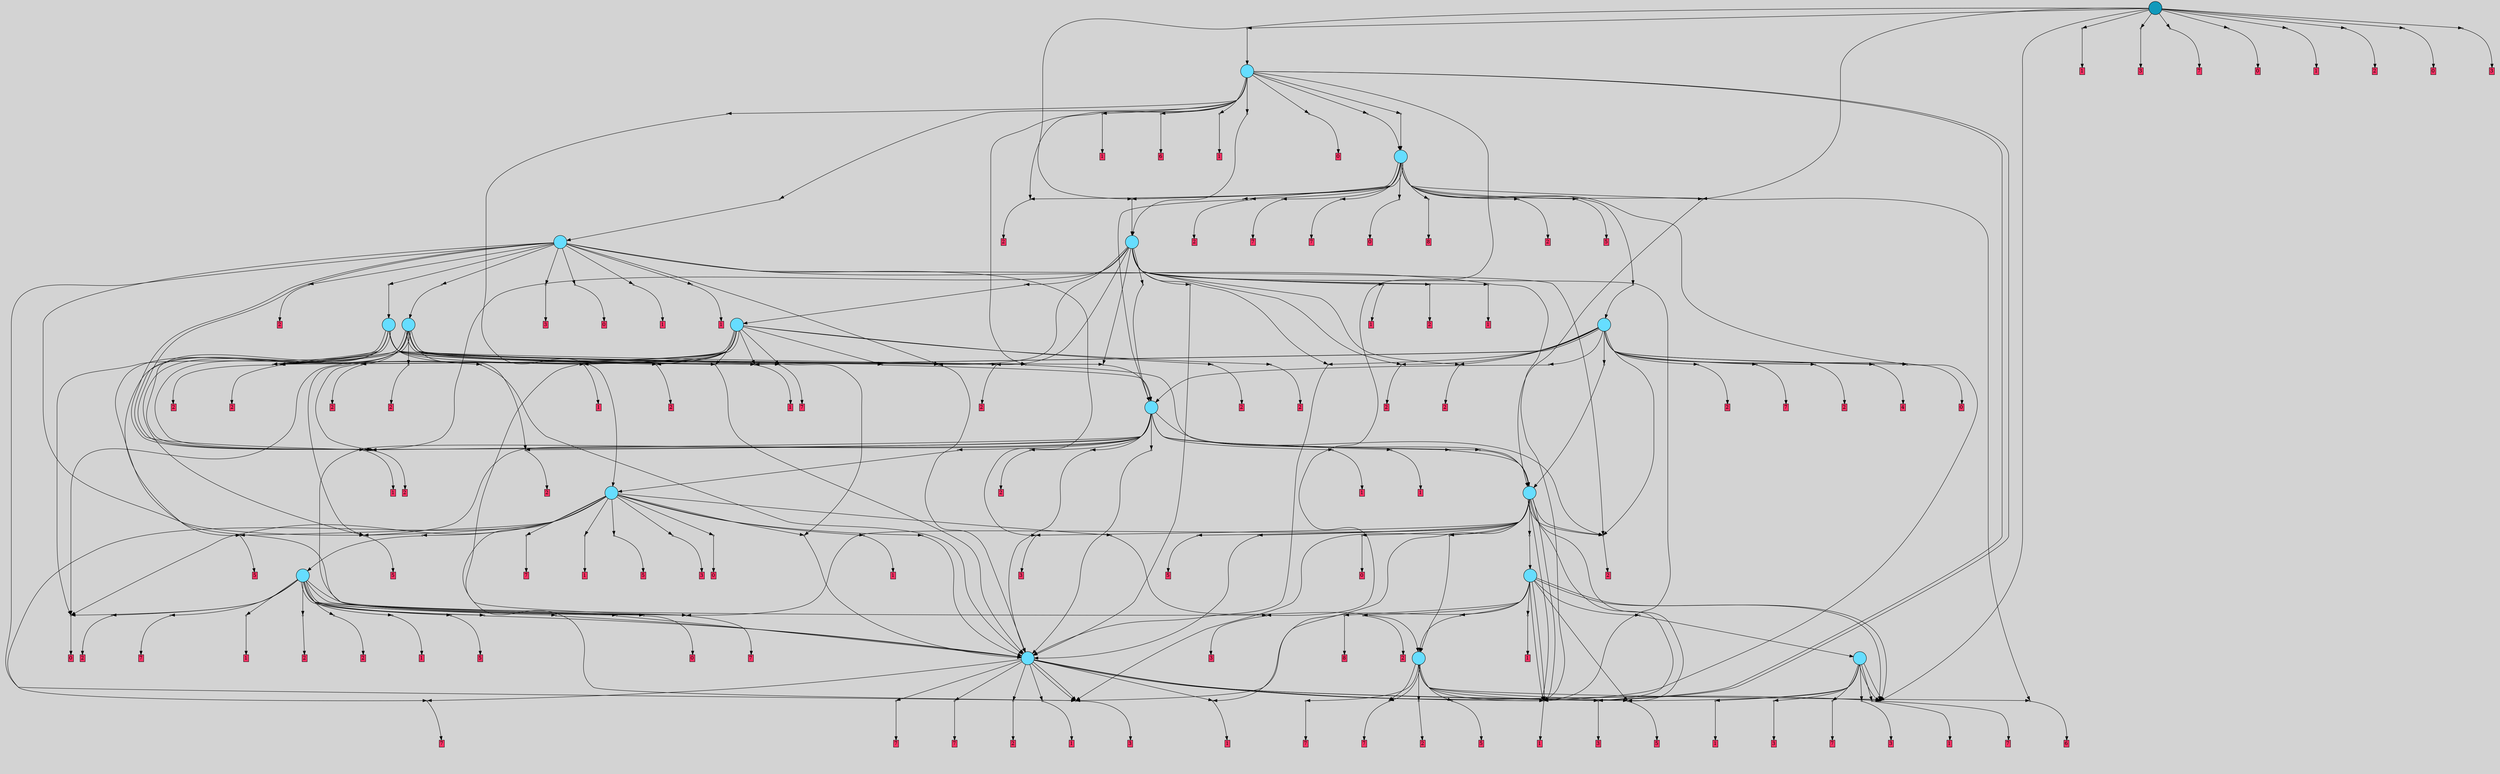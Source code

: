 // File exported with GEGELATI v1.3.1
// On the 2024-07-14 09:52:46
// With the MARL::MarlTPGGraphDotExporter
digraph{
	graph[pad = "0.212, 0.055" bgcolor = lightgray]
	node[shape=circle style = filled label = ""]
		T738 [fillcolor="#66ddff"]
		T743 [fillcolor="#66ddff"]
		T763 [fillcolor="#66ddff"]
		T769 [fillcolor="#66ddff"]
		T827 [fillcolor="#66ddff"]
		T1004 [fillcolor="#66ddff"]
		T1064 [fillcolor="#66ddff"]
		T1082 [fillcolor="#66ddff"]
		T1130 [fillcolor="#66ddff"]
		T1131 [fillcolor="#66ddff"]
		T1150 [fillcolor="#66ddff"]
		T1202 [fillcolor="#66ddff"]
		T1222 [fillcolor="#66ddff"]
		T1254 [fillcolor="#66ddff"]
		T1326 [fillcolor="#66ddff"]
		T1542 [fillcolor="#66ddff"]
		T1692 [fillcolor="#1199bb"]
		P31647 [fillcolor="#cccccc" shape=point] //
		I31647 [shape=box style=invis label="8|3&2|2#1|4&#92;n3|7&3|4#3|7&#92;n4|6&4|3#3|4&#92;n8|0&2|5#0|3&#92;n5|3&0|7#2|3&#92;n5|5&0|1#1|5&#92;n"]
		P31647 -> I31647[style=invis]
		A22763 [fillcolor="#ff3366" shape=box margin=0.03 width=0 height=0 label="3"]
		T738 -> P31647 -> A22763
		P31648 [fillcolor="#cccccc" shape=point] //
		I31648 [shape=box style=invis label="0|7&1|6#4|3&#92;n1|0&0|4#1|3&#92;n2|7&4|5#4|1&#92;n4|5&0|4#1|1&#92;n0|4&3|1#2|0&#92;n"]
		P31648 -> I31648[style=invis]
		A22764 [fillcolor="#ff3366" shape=box margin=0.03 width=0 height=0 label="1"]
		T738 -> P31648 -> A22764
		P31649 [fillcolor="#cccccc" shape=point] //
		I31649 [shape=box style=invis label="1|0&1|3#2|7&#92;n8|7&0|5#0|1&#92;n8|1&3|6#3|6&#92;n8|2&0|4#0|6&#92;n5|2&1|0#0|6&#92;n1|4&3|3#1|6&#92;n0|3&1|1#2|1&#92;n2|6&4|0#2|0&#92;n6|7&1|3#3|3&#92;n"]
		P31649 -> I31649[style=invis]
		A22765 [fillcolor="#ff3366" shape=box margin=0.03 width=0 height=0 label="7"]
		T738 -> P31649 -> A22765
		P31650 [fillcolor="#cccccc" shape=point] //
		I31650 [shape=box style=invis label="8|7&0|5#0|1&#92;n6|7&1|3#3|3&#92;n8|2&0|4#0|6&#92;n5|7&1|0#0|6&#92;n1|4&3|3#1|6&#92;n0|3&1|1#2|1&#92;n2|6&4|0#2|0&#92;n8|1&3|6#3|6&#92;n"]
		P31650 -> I31650[style=invis]
		A22766 [fillcolor="#ff3366" shape=box margin=0.03 width=0 height=0 label="7"]
		T738 -> P31650 -> A22766
		P31651 [fillcolor="#cccccc" shape=point] //
		I31651 [shape=box style=invis label="8|3&2|2#1|4&#92;n6|4&2|4#3|6&#92;n3|7&3|4#3|7&#92;n5|5&0|1#1|5&#92;n4|6&4|3#1|4&#92;n5|3&3|7#2|3&#92;n8|0&2|5#0|3&#92;n"]
		P31651 -> I31651[style=invis]
		A22767 [fillcolor="#ff3366" shape=box margin=0.03 width=0 height=0 label="3"]
		T738 -> P31651 -> A22767
		T738 -> P31649
		P31652 [fillcolor="#cccccc" shape=point] //
		I31652 [shape=box style=invis label="5|5&2|4#2|3&#92;n0|0&3|7#3|7&#92;n2|6&3|3#3|6&#92;n2|5&0|1#4|7&#92;n5|0&3|2#3|7&#92;n6|1&1|7#1|6&#92;n8|4&0|7#0|0&#92;n0|0&0|1#1|7&#92;n"]
		P31652 -> I31652[style=invis]
		A22768 [fillcolor="#ff3366" shape=box margin=0.03 width=0 height=0 label="1"]
		T738 -> P31652 -> A22768
		P31653 [fillcolor="#cccccc" shape=point] //
		I31653 [shape=box style=invis label="5|3&3|0#4|0&#92;n8|4&3|4#0|5&#92;n2|4&3|3#3|4&#92;n3|1&4|1#3|5&#92;n7|5&4|7#1|6&#92;n2|0&0|2#3|0&#92;n2|3&2|2#4|3&#92;n7|3&1|6#4|2&#92;n2|0&2|2#2|4&#92;n0|2&0|5#3|4&#92;n"]
		P31653 -> I31653[style=invis]
		A22769 [fillcolor="#ff3366" shape=box margin=0.03 width=0 height=0 label="5"]
		T738 -> P31653 -> A22769
		P31654 [fillcolor="#cccccc" shape=point] //
		I31654 [shape=box style=invis label="5|5&2|4#2|3&#92;n2|0&3|7#3|7&#92;n2|6&3|3#3|6&#92;n2|5&0|1#4|7&#92;n0|0&0|1#1|7&#92;n6|1&1|7#1|6&#92;n8|4&0|7#0|0&#92;n"]
		P31654 -> I31654[style=invis]
		A22770 [fillcolor="#ff3366" shape=box margin=0.03 width=0 height=0 label="1"]
		T743 -> P31654 -> A22770
		T743 -> P31653
		P31655 [fillcolor="#cccccc" shape=point] //
		I31655 [shape=box style=invis label="3|2&3|0#4|7&#92;n8|3&2|2#1|4&#92;n6|4&2|4#3|6&#92;n8|0&2|5#0|3&#92;n4|6&4|3#3|4&#92;n3|7&3|4#3|7&#92;n5|3&3|7#2|3&#92;n5|5&4|1#1|2&#92;n"]
		P31655 -> I31655[style=invis]
		A22771 [fillcolor="#ff3366" shape=box margin=0.03 width=0 height=0 label="3"]
		T743 -> P31655 -> A22771
		P31656 [fillcolor="#cccccc" shape=point] //
		I31656 [shape=box style=invis label="0|0&1|2#1|3&#92;n0|6&1|0#0|6&#92;n3|0&0|6#1|7&#92;n7|3&3|2#3|7&#92;n6|2&3|2#4|5&#92;n4|4&4|0#1|0&#92;n7|5&4|6#1|4&#92;n6|2&3|2#1|3&#92;n3|4&1|4#2|5&#92;n3|4&4|5#1|2&#92;n"]
		P31656 -> I31656[style=invis]
		A22772 [fillcolor="#ff3366" shape=box margin=0.03 width=0 height=0 label="6"]
		T743 -> P31656 -> A22772
		P31657 [fillcolor="#cccccc" shape=point] //
		I31657 [shape=box style=invis label="7|1&2|5#3|3&#92;n6|4&3|5#1|2&#92;n3|5&1|1#3|0&#92;n"]
		P31657 -> I31657[style=invis]
		A22773 [fillcolor="#ff3366" shape=box margin=0.03 width=0 height=0 label="7"]
		T743 -> P31657 -> A22773
		P31658 [fillcolor="#cccccc" shape=point] //
		I31658 [shape=box style=invis label="6|0&3|2#2|2&#92;n3|2&2|3#4|1&#92;n2|4&1|2#1|6&#92;n1|4&2|3#0|3&#92;n"]
		P31658 -> I31658[style=invis]
		A22774 [fillcolor="#ff3366" shape=box margin=0.03 width=0 height=0 label="2"]
		T743 -> P31658 -> A22774
		T743 -> P31657
		P31659 [fillcolor="#cccccc" shape=point] //
		I31659 [shape=box style=invis label="7|3&1|6#4|2&#92;n8|1&3|4#0|5&#92;n2|4&3|3#3|4&#92;n3|1&4|1#3|5&#92;n7|5&4|7#1|6&#92;n2|0&0|2#3|0&#92;n2|3&2|2#4|3&#92;n5|3&3|0#4|0&#92;n2|0&2|2#2|4&#92;n0|2&0|5#3|4&#92;n"]
		P31659 -> I31659[style=invis]
		A22775 [fillcolor="#ff3366" shape=box margin=0.03 width=0 height=0 label="5"]
		T743 -> P31659 -> A22775
		P31660 [fillcolor="#cccccc" shape=point] //
		I31660 [shape=box style=invis label="0|3&1|1#2|1&#92;n4|7&0|3#2|4&#92;n8|7&0|5#0|1&#92;n8|2&0|4#3|6&#92;n5|6&1|0#0|6&#92;n1|4&3|3#1|6&#92;n2|7&1|3#2|5&#92;n2|6&4|0#2|0&#92;n6|7&3|3#3|3&#92;n"]
		P31660 -> I31660[style=invis]
		A22776 [fillcolor="#ff3366" shape=box margin=0.03 width=0 height=0 label="7"]
		T743 -> P31660 -> A22776
		P31661 [fillcolor="#cccccc" shape=point] //
		I31661 [shape=box style=invis label="1|0&1|3#2|7&#92;n8|7&0|5#0|1&#92;n8|2&0|4#3|6&#92;n5|2&1|0#0|6&#92;n0|3&1|1#2|1&#92;n1|4&3|3#1|6&#92;n2|6&4|0#2|0&#92;n6|7&1|3#3|3&#92;n"]
		P31661 -> I31661[style=invis]
		A22777 [fillcolor="#ff3366" shape=box margin=0.03 width=0 height=0 label="7"]
		T763 -> P31661 -> A22777
		P31662 [fillcolor="#cccccc" shape=point] //
		I31662 [shape=box style=invis label="8|3&2|2#1|4&#92;n6|4&2|4#3|6&#92;n3|7&3|4#3|7&#92;n8|0&2|5#0|3&#92;n4|6&4|3#3|4&#92;n5|3&3|7#2|3&#92;n5|5&0|1#1|5&#92;n"]
		P31662 -> I31662[style=invis]
		A22778 [fillcolor="#ff3366" shape=box margin=0.03 width=0 height=0 label="3"]
		T763 -> P31662 -> A22778
		T763 -> P31654
		P31663 [fillcolor="#cccccc" shape=point] //
		I31663 [shape=box style=invis label="3|0&0|2#3|0&#92;n6|5&1|6#2|3&#92;n4|7&1|5#0|1&#92;n2|1&3|1#2|3&#92;n8|3&1|2#2|0&#92;n6|0&0|5#2|2&#92;n6|7&0|0#0|7&#92;n6|6&3|3#2|2&#92;n8|3&1|4#1|3&#92;n"]
		P31663 -> I31663[style=invis]
		A22779 [fillcolor="#ff3366" shape=box margin=0.03 width=0 height=0 label="7"]
		T763 -> P31663 -> A22779
		P31664 [fillcolor="#cccccc" shape=point] //
		I31664 [shape=box style=invis label="0|4&1|1#2|0&#92;n5|4&4|7#3|6&#92;n1|0&0|4#1|3&#92;n7|7&1|6#1|3&#92;n8|5&0|4#1|1&#92;n"]
		P31664 -> I31664[style=invis]
		A22780 [fillcolor="#ff3366" shape=box margin=0.03 width=0 height=0 label="1"]
		T763 -> P31664 -> A22780
		P31665 [fillcolor="#cccccc" shape=point] //
		I31665 [shape=box style=invis label="6|2&2|7#3|6&#92;n1|4&2|4#1|3&#92;n5|5&0|0#2|2&#92;n1|0&3|3#2|5&#92;n"]
		P31665 -> I31665[style=invis]
		A22781 [fillcolor="#ff3366" shape=box margin=0.03 width=0 height=0 label="7"]
		T763 -> P31665 -> A22781
		P31666 [fillcolor="#cccccc" shape=point] //
		I31666 [shape=box style=invis label="1|4&3|3#1|6&#92;n8|2&0|4#0|6&#92;n5|7&1|0#0|6&#92;n6|7&1|3#3|3&#92;n0|3&1|1#2|1&#92;n2|6&4|0#2|0&#92;n8|1&3|6#3|2&#92;n"]
		P31666 -> I31666[style=invis]
		A22782 [fillcolor="#ff3366" shape=box margin=0.03 width=0 height=0 label="2"]
		T763 -> P31666 -> A22782
		T763 -> P31649
		P31667 [fillcolor="#cccccc" shape=point] //
		I31667 [shape=box style=invis label="8|5&0|4#1|1&#92;n1|0&0|2#1|3&#92;n0|4&3|1#2|0&#92;n5|4&4|7#3|6&#92;n"]
		P31667 -> I31667[style=invis]
		A22783 [fillcolor="#ff3366" shape=box margin=0.03 width=0 height=0 label="1"]
		T763 -> P31667 -> A22783
		T763 -> P31649
		T763 -> P31662
		T763 -> P31655
		T763 -> P31653
		P31668 [fillcolor="#cccccc" shape=point] //
		I31668 [shape=box style=invis label="3|7&0|7#2|0&#92;n5|0&4|2#3|2&#92;n0|1&3|4#4|3&#92;n"]
		P31668 -> I31668[style=invis]
		A22784 [fillcolor="#ff3366" shape=box margin=0.03 width=0 height=0 label="8"]
		T769 -> P31668 -> A22784
		T769 -> P31654
		T769 -> P31653
		P31669 [fillcolor="#cccccc" shape=point] //
		I31669 [shape=box style=invis label="6|0&3|2#2|2&#92;n3|5&2|3#4|1&#92;n3|5&1|7#0|3&#92;n2|4&1|2#1|6&#92;n"]
		P31669 -> I31669[style=invis]
		A22785 [fillcolor="#ff3366" shape=box margin=0.03 width=0 height=0 label="2"]
		T769 -> P31669 -> A22785
		T769 -> P31662
		T769 -> P31649
		P31670 [fillcolor="#cccccc" shape=point] //
		I31670 [shape=box style=invis label="1|1&4|2#0|7&#92;n1|0&0|6#1|0&#92;n"]
		P31670 -> I31670[style=invis]
		T769 -> P31670 -> T738
		P31671 [fillcolor="#cccccc" shape=point] //
		I31671 [shape=box style=invis label="7|2&3|0#1|3&#92;n4|1&1|3#3|2&#92;n5|0&0|5#0|3&#92;n0|2&0|2#2|6&#92;n"]
		P31671 -> I31671[style=invis]
		T769 -> P31671 -> T743
		P31672 [fillcolor="#cccccc" shape=point] //
		I31672 [shape=box style=invis label="5|4&4|7#3|6&#92;n0|7&1|6#4|3&#92;n1|0&0|4#1|3&#92;n0|4&3|1#2|0&#92;n8|5&0|4#1|1&#92;n"]
		P31672 -> I31672[style=invis]
		A22786 [fillcolor="#ff3366" shape=box margin=0.03 width=0 height=0 label="1"]
		T769 -> P31672 -> A22786
		T769 -> P31649
		T769 -> P31654
		T827 -> P31662
		T827 -> P31664
		P31673 [fillcolor="#cccccc" shape=point] //
		I31673 [shape=box style=invis label="5|7&2|0#0|6&#92;n8|0&2|4#0|6&#92;n6|4&1|3#3|3&#92;n2|6&4|0#2|0&#92;n0|3&1|1#2|1&#92;n8|7&4|3#1|0&#92;n8|1&3|6#3|2&#92;n7|5&0|4#2|3&#92;n1|4&3|0#1|6&#92;n"]
		P31673 -> I31673[style=invis]
		A22787 [fillcolor="#ff3366" shape=box margin=0.03 width=0 height=0 label="2"]
		T827 -> P31673 -> A22787
		P31674 [fillcolor="#cccccc" shape=point] //
		I31674 [shape=box style=invis label="1|2&3|7#4|7&#92;n3|2&0|4#1|4&#92;n7|1&0|3#3|4&#92;n7|6&3|3#2|6&#92;n5|2&3|4#1|0&#92;n8|3&1|4#1|0&#92;n1|2&3|6#0|2&#92;n3|0&3|7#4|7&#92;n"]
		P31674 -> I31674[style=invis]
		A22788 [fillcolor="#ff3366" shape=box margin=0.03 width=0 height=0 label="3"]
		T827 -> P31674 -> A22788
		P31675 [fillcolor="#cccccc" shape=point] //
		I31675 [shape=box style=invis label="0|5&2|0#1|7&#92;n4|7&4|0#4|0&#92;n3|1&4|2#4|7&#92;n2|0&2|6#1|1&#92;n"]
		P31675 -> I31675[style=invis]
		T827 -> P31675 -> T763
		P31676 [fillcolor="#cccccc" shape=point] //
		I31676 [shape=box style=invis label="6|2&2|7#3|6&#92;n5|5&0|0#2|3&#92;n1|4&2|4#1|3&#92;n1|0&3|3#2|5&#92;n"]
		P31676 -> I31676[style=invis]
		A22789 [fillcolor="#ff3366" shape=box margin=0.03 width=0 height=0 label="7"]
		T827 -> P31676 -> A22789
		P31677 [fillcolor="#cccccc" shape=point] //
		I31677 [shape=box style=invis label="5|3&3|0#4|0&#92;n2|4&3|3#3|4&#92;n8|4&3|4#0|5&#92;n3|1&4|1#2|5&#92;n2|3&2|2#1|3&#92;n7|5&4|7#1|6&#92;n3|0&4|5#4|0&#92;n7|3&1|6#4|2&#92;n0|2&0|5#3|4&#92;n"]
		P31677 -> I31677[style=invis]
		A22790 [fillcolor="#ff3366" shape=box margin=0.03 width=0 height=0 label="5"]
		T827 -> P31677 -> A22790
		P31678 [fillcolor="#cccccc" shape=point] //
		I31678 [shape=box style=invis label="6|1&1|7#1|6&#92;n2|0&3|7#3|7&#92;n8|4&0|7#0|1&#92;n0|0&0|1#1|4&#92;n5|5&2|4#2|3&#92;n2|5&0|1#4|7&#92;n"]
		P31678 -> I31678[style=invis]
		T827 -> P31678 -> T769
		T827 -> P31654
		P31679 [fillcolor="#cccccc" shape=point] //
		I31679 [shape=box style=invis label="2|1&3|6#4|6&#92;n3|6&4|0#0|7&#92;n1|3&0|7#3|4&#92;n6|3&2|0#2|6&#92;n7|0&4|3#3|0&#92;n"]
		P31679 -> I31679[style=invis]
		A22791 [fillcolor="#ff3366" shape=box margin=0.03 width=0 height=0 label="0"]
		T827 -> P31679 -> A22791
		T827 -> P31655
		T827 -> P31653
		P31680 [fillcolor="#cccccc" shape=point] //
		I31680 [shape=box style=invis label="7|6&1|6#2|7&#92;n2|1&1|3#3|2&#92;n7|3&1|2#3|5&#92;n6|2&2|5#4|7&#92;n5|0&1|5#0|0&#92;n2|5&4|7#1|0&#92;n"]
		P31680 -> I31680[style=invis]
		T827 -> P31680 -> T743
		T827 -> P31654
		T827 -> P31673
		T1004 -> P31676
		P31681 [fillcolor="#cccccc" shape=point] //
		I31681 [shape=box style=invis label="3|4&1|5#0|0&#92;n6|6&2|1#4|6&#92;n5|3&1|0#0|4&#92;n6|0&4|1#1|4&#92;n"]
		P31681 -> I31681[style=invis]
		A22792 [fillcolor="#ff3366" shape=box margin=0.03 width=0 height=0 label="0"]
		T1004 -> P31681 -> A22792
		P31682 [fillcolor="#cccccc" shape=point] //
		I31682 [shape=box style=invis label="8|5&0|4#2|1&#92;n1|0&0|5#1|3&#92;n5|4&4|7#3|7&#92;n7|7&1|6#1|3&#92;n"]
		P31682 -> I31682[style=invis]
		A22793 [fillcolor="#ff3366" shape=box margin=0.03 width=0 height=0 label="1"]
		T1004 -> P31682 -> A22793
		P31683 [fillcolor="#cccccc" shape=point] //
		I31683 [shape=box style=invis label="8|0&2|5#0|3&#92;n3|7&3|6#3|7&#92;n4|6&4|3#1|4&#92;n6|4&2|4#3|6&#92;n5|3&3|3#2|3&#92;n7|7&3|1#2|3&#92;n8|3&2|2#1|4&#92;n8|0&0|0#4|1&#92;n"]
		P31683 -> I31683[style=invis]
		A22794 [fillcolor="#ff3366" shape=box margin=0.03 width=0 height=0 label="3"]
		T1004 -> P31683 -> A22794
		P31684 [fillcolor="#cccccc" shape=point] //
		I31684 [shape=box style=invis label="6|1&2|6#4|0&#92;n1|7&1|6#1|2&#92;n5|0&2|2#2|1&#92;n1|4&0|2#3|5&#92;n1|5&0|4#0|3&#92;n5|3&2|6#3|3&#92;n5|3&2|6#2|3&#92;n"]
		P31684 -> I31684[style=invis]
		A22795 [fillcolor="#ff3366" shape=box margin=0.03 width=0 height=0 label="2"]
		T1004 -> P31684 -> A22795
		P31685 [fillcolor="#cccccc" shape=point] //
		I31685 [shape=box style=invis label="8|4&1|2#4|3&#92;n2|7&0|3#4|0&#92;n1|4&1|0#1|0&#92;n6|1&0|6#1|2&#92;n4|1&1|5#3|4&#92;n1|4&4|0#1|4&#92;n7|0&3|3#4|5&#92;n"]
		P31685 -> I31685[style=invis]
		A22796 [fillcolor="#ff3366" shape=box margin=0.03 width=0 height=0 label="2"]
		T1004 -> P31685 -> A22796
		P31686 [fillcolor="#cccccc" shape=point] //
		I31686 [shape=box style=invis label="2|3&0|1#4|7&#92;n2|5&1|5#4|0&#92;n6|0&1|7#1|3&#92;n5|5&2|4#2|3&#92;n2|6&0|2#1|1&#92;n2|6&3|3#3|6&#92;n4|1&4|1#1|6&#92;n"]
		P31686 -> I31686[style=invis]
		A22797 [fillcolor="#ff3366" shape=box margin=0.03 width=0 height=0 label="1"]
		T1004 -> P31686 -> A22797
		P31687 [fillcolor="#cccccc" shape=point] //
		I31687 [shape=box style=invis label="2|1&1|7#0|4&#92;n6|0&4|6#1|1&#92;n4|2&2|0#0|3&#92;n1|3&1|4#0|4&#92;n"]
		P31687 -> I31687[style=invis]
		T1004 -> P31687 -> T763
		P31688 [fillcolor="#cccccc" shape=point] //
		I31688 [shape=box style=invis label="5|5&1|0#4|4&#92;n3|3&4|0#3|7&#92;n8|3&4|4#2|6&#92;n2|0&2|7#1|0&#92;n0|7&2|3#1|7&#92;n4|6&3|1#3|6&#92;n3|3&3|7#0|4&#92;n7|5&2|7#2|6&#92;n"]
		P31688 -> I31688[style=invis]
		A22798 [fillcolor="#ff3366" shape=box margin=0.03 width=0 height=0 label="0"]
		T1004 -> P31688 -> A22798
		P31689 [fillcolor="#cccccc" shape=point] //
		I31689 [shape=box style=invis label="3|1&4|2#4|7&#92;n2|0&2|6#1|1&#92;n4|7&4|0#4|0&#92;n0|5&2|0#2|7&#92;n8|5&4|0#0|4&#92;n"]
		P31689 -> I31689[style=invis]
		T1004 -> P31689 -> T763
		P31690 [fillcolor="#cccccc" shape=point] //
		I31690 [shape=box style=invis label="5|3&3|0#4|0&#92;n2|3&2|2#2|5&#92;n8|4&3|4#0|5&#92;n2|4&1|3#3|4&#92;n1|2&3|2#4|4&#92;n2|3&2|2#4|3&#92;n7|3&4|7#1|6&#92;n7|3&0|6#4|2&#92;n3|1&4|1#3|5&#92;n0|0&0|1#3|4&#92;n"]
		P31690 -> I31690[style=invis]
		A22799 [fillcolor="#ff3366" shape=box margin=0.03 width=0 height=0 label="5"]
		T1004 -> P31690 -> A22799
		P31691 [fillcolor="#cccccc" shape=point] //
		I31691 [shape=box style=invis label="8|0&2|4#0|6&#92;n2|6&4|0#2|0&#92;n6|4&4|5#4|4&#92;n6|4&1|3#3|4&#92;n5|7&2|0#0|6&#92;n0|3&1|1#2|1&#92;n8|7&4|3#1|0&#92;n5|4&0|4#1|4&#92;n7|5&0|4#2|3&#92;n1|4&3|0#3|6&#92;n"]
		P31691 -> I31691[style=invis]
		A22800 [fillcolor="#ff3366" shape=box margin=0.03 width=0 height=0 label="2"]
		T1004 -> P31691 -> A22800
		P31692 [fillcolor="#cccccc" shape=point] //
		I31692 [shape=box style=invis label="5|6&2|6#0|5&#92;n1|6&3|0#0|4&#92;n3|0&2|6#1|4&#92;n"]
		P31692 -> I31692[style=invis]
		A22801 [fillcolor="#ff3366" shape=box margin=0.03 width=0 height=0 label="7"]
		T1004 -> P31692 -> A22801
		T1004 -> P31689
		P31693 [fillcolor="#cccccc" shape=point] //
		I31693 [shape=box style=invis label="0|5&3|0#1|7&#92;n4|7&4|0#4|0&#92;n2|0&2|6#1|7&#92;n"]
		P31693 -> I31693[style=invis]
		T1004 -> P31693 -> T763
		P31694 [fillcolor="#cccccc" shape=point] //
		I31694 [shape=box style=invis label="6|4&2|4#3|7&#92;n1|3&0|6#2|2&#92;n0|6&4|3#1|2&#92;n5|3&0|3#2|3&#92;n8|0&2|0#4|1&#92;n7|7&3|1#2|3&#92;n7|2&3|7#3|0&#92;n"]
		P31694 -> I31694[style=invis]
		A22802 [fillcolor="#ff3366" shape=box margin=0.03 width=0 height=0 label="3"]
		T1064 -> P31694 -> A22802
		P31695 [fillcolor="#cccccc" shape=point] //
		I31695 [shape=box style=invis label="6|1&2|2#2|1&#92;n1|5&0|4#0|3&#92;n5|3&2|6#2|7&#92;n5|0&2|6#3|3&#92;n6|1&2|0#4|0&#92;n"]
		P31695 -> I31695[style=invis]
		A22803 [fillcolor="#ff3366" shape=box margin=0.03 width=0 height=0 label="5"]
		T1064 -> P31695 -> A22803
		P31696 [fillcolor="#cccccc" shape=point] //
		I31696 [shape=box style=invis label="5|5&2|4#2|3&#92;n2|0&3|7#3|7&#92;n2|6&3|3#3|6&#92;n0|0&0|1#1|7&#92;n2|5&0|1#4|7&#92;n6|1&1|7#1|3&#92;n"]
		P31696 -> I31696[style=invis]
		A22804 [fillcolor="#ff3366" shape=box margin=0.03 width=0 height=0 label="1"]
		T1064 -> P31696 -> A22804
		P31697 [fillcolor="#cccccc" shape=point] //
		I31697 [shape=box style=invis label="6|0&4|6#1|6&#92;n4|4&0|1#0|7&#92;n2|0&2|5#1|6&#92;n6|6&2|3#0|2&#92;n5|3&2|1#4|7&#92;n2|1&2|7#1|4&#92;n0|1&2|5#3|3&#92;n"]
		P31697 -> I31697[style=invis]
		T1064 -> P31697 -> T763
		T1064 -> P31688
		P31698 [fillcolor="#cccccc" shape=point] //
		I31698 [shape=box style=invis label="5|2&4|5#3|4&#92;n"]
		P31698 -> I31698[style=invis]
		T1064 -> P31698 -> T763
		P31699 [fillcolor="#cccccc" shape=point] //
		I31699 [shape=box style=invis label="2|4&1|3#3|4&#92;n2|3&2|2#2|4&#92;n8|4&3|4#0|5&#92;n3|1&4|1#3|5&#92;n1|2&3|2#4|4&#92;n2|3&1|2#4|3&#92;n7|3&4|7#1|6&#92;n5|3&3|0#4|0&#92;n0|0&0|1#3|4&#92;n"]
		P31699 -> I31699[style=invis]
		A22805 [fillcolor="#ff3366" shape=box margin=0.03 width=0 height=0 label="5"]
		T1064 -> P31699 -> A22805
		P31700 [fillcolor="#cccccc" shape=point] //
		I31700 [shape=box style=invis label="8|3&4|4#2|6&#92;n3|3&3|7#0|4&#92;n2|0&2|7#1|0&#92;n0|6&2|3#1|7&#92;n8|0&0|6#0|7&#92;n2|2&2|6#2|3&#92;n7|3&2|0#3|2&#92;n7|5&2|7#2|6&#92;n"]
		P31700 -> I31700[style=invis]
		A22806 [fillcolor="#ff3366" shape=box margin=0.03 width=0 height=0 label="0"]
		T1064 -> P31700 -> A22806
		P31701 [fillcolor="#cccccc" shape=point] //
		I31701 [shape=box style=invis label="7|1&1|4#1|3&#92;n7|6&3|1#0|4&#92;n0|5&0|4#2|1&#92;n5|4&1|7#3|7&#92;n8|0&4|0#2|4&#92;n1|7&3|4#2|4&#92;n8|6&2|0#0|1&#92;n"]
		P31701 -> I31701[style=invis]
		T1064 -> P31701 -> T1004
		T1064 -> P31662
		P31702 [fillcolor="#cccccc" shape=point] //
		I31702 [shape=box style=invis label="4|6&1|0#3|1&#92;n6|2&2|3#2|6&#92;n4|6&0|3#1|5&#92;n0|0&2|1#4|4&#92;n7|5&0|0#2|3&#92;n"]
		P31702 -> I31702[style=invis]
		A22807 [fillcolor="#ff3366" shape=box margin=0.03 width=0 height=0 label="7"]
		T1064 -> P31702 -> A22807
		P31703 [fillcolor="#cccccc" shape=point] //
		I31703 [shape=box style=invis label="8|5&0|4#2|1&#92;n3|7&2|6#0|1&#92;n5|4&4|7#3|7&#92;n8|0&0|5#1|3&#92;n"]
		P31703 -> I31703[style=invis]
		A22808 [fillcolor="#ff3366" shape=box margin=0.03 width=0 height=0 label="1"]
		T1064 -> P31703 -> A22808
		T1064 -> P31665
		P31704 [fillcolor="#cccccc" shape=point] //
		I31704 [shape=box style=invis label="6|1&2|2#2|1&#92;n1|5&0|4#0|3&#92;n5|5&2|6#2|7&#92;n2|2&1|4#1|2&#92;n5|0&2|6#3|3&#92;n6|1&2|0#4|0&#92;n"]
		P31704 -> I31704[style=invis]
		A22809 [fillcolor="#ff3366" shape=box margin=0.03 width=0 height=0 label="5"]
		T1064 -> P31704 -> A22809
		P31705 [fillcolor="#cccccc" shape=point] //
		I31705 [shape=box style=invis label="3|6&1|6#2|7&#92;n2|1&3|3#3|2&#92;n2|5&4|7#1|0&#92;n6|2&2|5#4|4&#92;n0|0&2|4#1|7&#92;n"]
		P31705 -> I31705[style=invis]
		T1064 -> P31705 -> T743
		T1082 -> P31673
		P31706 [fillcolor="#cccccc" shape=point] //
		I31706 [shape=box style=invis label="3|0&4|3#3|2&#92;n4|1&1|2#1|2&#92;n"]
		P31706 -> I31706[style=invis]
		T1082 -> P31706 -> T763
		P31707 [fillcolor="#cccccc" shape=point] //
		I31707 [shape=box style=invis label="5|5&4|3#4|4&#92;n1|0&4|0#3|1&#92;n8|4&4|7#3|7&#92;n0|7&1|6#1|0&#92;n5|5&1|7#3|1&#92;n6|5&4|5#2|4&#92;n3|5&4|2#3|7&#92;n"]
		P31707 -> I31707[style=invis]
		A22810 [fillcolor="#ff3366" shape=box margin=0.03 width=0 height=0 label="1"]
		T1082 -> P31707 -> A22810
		P31708 [fillcolor="#cccccc" shape=point] //
		I31708 [shape=box style=invis label="1|5&0|4#0|3&#92;n6|0&1|5#1|1&#92;n5|3&2|7#2|7&#92;n5|1&2|2#2|5&#92;n"]
		P31708 -> I31708[style=invis]
		A22811 [fillcolor="#ff3366" shape=box margin=0.03 width=0 height=0 label="2"]
		T1082 -> P31708 -> A22811
		T1082 -> P31699
		P31709 [fillcolor="#cccccc" shape=point] //
		I31709 [shape=box style=invis label="1|0&0|4#1|3&#92;n5|4&1|1#2|0&#92;n7|0&2|3#4|4&#92;n7|7&1|6#1|3&#92;n5|4&4|7#3|6&#92;n0|2&0|7#4|6&#92;n"]
		P31709 -> I31709[style=invis]
		A22812 [fillcolor="#ff3366" shape=box margin=0.03 width=0 height=0 label="1"]
		T1082 -> P31709 -> A22812
		P31710 [fillcolor="#cccccc" shape=point] //
		I31710 [shape=box style=invis label="8|5&0|4#1|1&#92;n1|4&1|1#2|0&#92;n1|0&0|5#1|3&#92;n0|7&1|6#1|3&#92;n5|4&4|7#3|6&#92;n3|1&0|2#3|4&#92;n"]
		P31710 -> I31710[style=invis]
		A22813 [fillcolor="#ff3366" shape=box margin=0.03 width=0 height=0 label="1"]
		T1082 -> P31710 -> A22813
		P31711 [fillcolor="#cccccc" shape=point] //
		I31711 [shape=box style=invis label="8|1&0|6#0|4&#92;n8|6&0|0#0|1&#92;n4|6&4|5#3|3&#92;n0|7&0|2#3|3&#92;n2|0&4|3#4|3&#92;n5|4&0|5#0|4&#92;n3|7&3|3#0|5&#92;n"]
		P31711 -> I31711[style=invis]
		T1082 -> P31711 -> T1064
		P31712 [fillcolor="#cccccc" shape=point] //
		I31712 [shape=box style=invis label="2|0&2|0#1|1&#92;n8|1&1|5#1|4&#92;n4|0&3|6#0|0&#92;n2|6&4|4#1|7&#92;n4|3&3|2#4|7&#92;n0|5&2|0#2|3&#92;n"]
		P31712 -> I31712[style=invis]
		T1082 -> P31712 -> T763
		P31713 [fillcolor="#cccccc" shape=point] //
		I31713 [shape=box style=invis label="1|5&0|4#0|3&#92;n5|3&2|7#2|7&#92;n6|0&1|5#4|1&#92;n3|6&0|5#2|7&#92;n5|1&2|2#2|5&#92;n"]
		P31713 -> I31713[style=invis]
		A22814 [fillcolor="#ff3366" shape=box margin=0.03 width=0 height=0 label="2"]
		T1082 -> P31713 -> A22814
		P31714 [fillcolor="#cccccc" shape=point] //
		I31714 [shape=box style=invis label="2|7&4|3#3|3&#92;n4|1&2|3#4|6&#92;n1|0&3|2#3|1&#92;n"]
		P31714 -> I31714[style=invis]
		T1082 -> P31714 -> T827
		P31715 [fillcolor="#cccccc" shape=point] //
		I31715 [shape=box style=invis label="1|4&1|0#1|2&#92;n2|7&4|3#4|0&#92;n8|4&1|2#4|3&#92;n6|1&0|6#1|2&#92;n7|0&3|3#4|5&#92;n1|4&4|0#1|4&#92;n"]
		P31715 -> I31715[style=invis]
		A22815 [fillcolor="#ff3366" shape=box margin=0.03 width=0 height=0 label="2"]
		T1082 -> P31715 -> A22815
		P31716 [fillcolor="#cccccc" shape=point] //
		I31716 [shape=box style=invis label="7|4&3|4#0|5&#92;n2|4&3|3#3|7&#92;n2|0&2|2#2|4&#92;n7|5&4|7#1|6&#92;n2|0&4|2#3|0&#92;n1|0&4|3#1|2&#92;n0|3&2|2#4|3&#92;n0|2&0|5#3|4&#92;n4|6&0|0#0|6&#92;n7|3&1|6#4|0&#92;n"]
		P31716 -> I31716[style=invis]
		T1082 -> P31716 -> T827
		T1082 -> P31681
		P31717 [fillcolor="#cccccc" shape=point] //
		I31717 [shape=box style=invis label="5|7&2|0#0|6&#92;n8|0&2|4#0|6&#92;n6|4&1|3#3|3&#92;n2|6&4|0#2|0&#92;n1|4&2|0#1|6&#92;n8|0&3|2#2|4&#92;n8|2&4|3#1|0&#92;n7|5&0|4#2|5&#92;n"]
		P31717 -> I31717[style=invis]
		A22816 [fillcolor="#ff3366" shape=box margin=0.03 width=0 height=0 label="2"]
		T1130 -> P31717 -> A22816
		P31718 [fillcolor="#cccccc" shape=point] //
		I31718 [shape=box style=invis label="1|0&3|3#1|5&#92;n5|5&0|0#2|3&#92;n1|4&2|4#1|3&#92;n7|2&4|1#2|2&#92;n6|2&2|7#3|6&#92;n"]
		P31718 -> I31718[style=invis]
		A22817 [fillcolor="#ff3366" shape=box margin=0.03 width=0 height=0 label="7"]
		T1130 -> P31718 -> A22817
		P31719 [fillcolor="#cccccc" shape=point] //
		I31719 [shape=box style=invis label="6|5&3|1#1|3&#92;n7|1&1|1#1|6&#92;n8|0&1|0#1|4&#92;n1|6&4|0#1|3&#92;n1|0&3|2#0|4&#92;n"]
		P31719 -> I31719[style=invis]
		A22818 [fillcolor="#ff3366" shape=box margin=0.03 width=0 height=0 label="2"]
		T1130 -> P31719 -> A22818
		P31720 [fillcolor="#cccccc" shape=point] //
		I31720 [shape=box style=invis label="2|0&3|7#3|7&#92;n5|5&2|4#2|3&#92;n2|6&3|3#3|6&#92;n0|0&0|1#1|7&#92;n2|5&0|1#4|7&#92;n6|1&1|7#4|3&#92;n"]
		P31720 -> I31720[style=invis]
		A22819 [fillcolor="#ff3366" shape=box margin=0.03 width=0 height=0 label="1"]
		T1130 -> P31720 -> A22819
		T1130 -> P31697
		T1130 -> P31699
		P31721 [fillcolor="#cccccc" shape=point] //
		I31721 [shape=box style=invis label="3|6&2|0#0|1&#92;n8|0&4|0#2|4&#92;n7|6&3|1#0|4&#92;n1|4&1|0#1|7&#92;n5|2&0|2#4|0&#92;n1|7&3|4#2|4&#92;n7|1&1|4#1|3&#92;n"]
		P31721 -> I31721[style=invis]
		T1130 -> P31721 -> T1082
		P31722 [fillcolor="#cccccc" shape=point] //
		I31722 [shape=box style=invis label="6|1&4|0#2|3&#92;n8|0&0|4#2|7&#92;n0|4&1|3#0|6&#92;n6|3&2|7#4|6&#92;n5|5&2|0#2|3&#92;n6|6&0|1#0|1&#92;n8|6&3|0#3|7&#92;n7|7&4|3#1|2&#92;n"]
		P31722 -> I31722[style=invis]
		A22820 [fillcolor="#ff3366" shape=box margin=0.03 width=0 height=0 label="2"]
		T1130 -> P31722 -> A22820
		P31723 [fillcolor="#cccccc" shape=point] //
		I31723 [shape=box style=invis label="2|0&0|0#0|6&#92;n6|5&1|1#3|0&#92;n3|3&3|2#0|5&#92;n7|5&4|4#2|3&#92;n7|0&1|1#2|1&#92;n2|6&4|0#2|3&#92;n"]
		P31723 -> I31723[style=invis]
		A22821 [fillcolor="#ff3366" shape=box margin=0.03 width=0 height=0 label="2"]
		T1130 -> P31723 -> A22821
		P31724 [fillcolor="#cccccc" shape=point] //
		I31724 [shape=box style=invis label="5|3&2|6#2|7&#92;n1|5&0|4#0|3&#92;n5|1&2|2#2|1&#92;n5|3&2|6#3|3&#92;n6|1&2|6#4|0&#92;n"]
		P31724 -> I31724[style=invis]
		A22822 [fillcolor="#ff3366" shape=box margin=0.03 width=0 height=0 label="2"]
		T1130 -> P31724 -> A22822
		T1130 -> P31724
		T1130 -> P31708
		T1130 -> P31720
		T1130 -> P31695
		T1130 -> P31713
		P31725 [fillcolor="#cccccc" shape=point] //
		I31725 [shape=box style=invis label="5|7&2|0#0|6&#92;n8|0&2|4#0|6&#92;n6|4&1|3#3|3&#92;n2|6&4|0#2|0&#92;n1|4&2|0#1|6&#92;n7|5&0|4#2|3&#92;n8|2&4|3#1|0&#92;n8|0&3|2#2|4&#92;n"]
		P31725 -> I31725[style=invis]
		A22823 [fillcolor="#ff3366" shape=box margin=0.03 width=0 height=0 label="2"]
		T1131 -> P31725 -> A22823
		T1131 -> P31718
		P31726 [fillcolor="#cccccc" shape=point] //
		I31726 [shape=box style=invis label="5|1&2|2#2|1&#92;n1|5&0|4#0|3&#92;n5|3&2|6#2|7&#92;n5|3&2|6#3|3&#92;n6|1&2|0#4|0&#92;n"]
		P31726 -> I31726[style=invis]
		A22824 [fillcolor="#ff3366" shape=box margin=0.03 width=0 height=0 label="2"]
		T1131 -> P31726 -> A22824
		P31727 [fillcolor="#cccccc" shape=point] //
		I31727 [shape=box style=invis label="5|5&1|2#4|3&#92;n7|0&3|7#4|5&#92;n1|6&4|0#1|4&#92;n7|1&1|6#1|6&#92;n"]
		P31727 -> I31727[style=invis]
		A22825 [fillcolor="#ff3366" shape=box margin=0.03 width=0 height=0 label="2"]
		T1131 -> P31727 -> A22825
		T1131 -> P31720
		P31728 [fillcolor="#cccccc" shape=point] //
		I31728 [shape=box style=invis label="6|0&4|6#1|6&#92;n2|4&0|1#0|7&#92;n2|0&2|5#1|6&#92;n6|6&2|3#0|2&#92;n0|1&2|5#3|3&#92;n2|1&2|7#1|4&#92;n5|3&2|1#4|7&#92;n"]
		P31728 -> I31728[style=invis]
		T1131 -> P31728 -> T763
		T1131 -> P31699
		T1131 -> P31688
		P31729 [fillcolor="#cccccc" shape=point] //
		I31729 [shape=box style=invis label="7|1&1|4#1|3&#92;n8|0&4|0#2|4&#92;n0|5&0|4#2|1&#92;n5|7&0|2#4|0&#92;n7|6&3|1#0|4&#92;n1|7&3|4#2|4&#92;n3|6&2|0#0|1&#92;n"]
		P31729 -> I31729[style=invis]
		T1131 -> P31729 -> T1082
		T1131 -> P31676
		T1131 -> P31723
		T1131 -> P31724
		T1131 -> P31724
		T1131 -> P31708
		P31730 [fillcolor="#cccccc" shape=point] //
		I31730 [shape=box style=invis label="1|0&0|4#1|3&#92;n5|4&1|1#2|0&#92;n7|0&2|3#4|4&#92;n7|7&1|6#1|3&#92;n5|4&4|7#3|6&#92;n"]
		P31730 -> I31730[style=invis]
		A22826 [fillcolor="#ff3366" shape=box margin=0.03 width=0 height=0 label="1"]
		T1131 -> P31730 -> A22826
		T1150 -> P31725
		T1150 -> P31720
		T1150 -> P31728
		T1150 -> P31688
		T1150 -> P31729
		T1150 -> P31676
		T1150 -> P31723
		T1150 -> P31724
		T1150 -> P31724
		T1150 -> P31708
		T1150 -> P31730
		P31731 [fillcolor="#cccccc" shape=point] //
		I31731 [shape=box style=invis label="7|3&1|6#4|0&#92;n2|0&2|2#2|4&#92;n7|5&4|7#1|6&#92;n2|0&4|2#3|0&#92;n1|0&4|3#1|5&#92;n0|3&2|2#4|3&#92;n0|2&0|5#3|4&#92;n4|6&0|0#0|6&#92;n7|4&3|4#0|5&#92;n"]
		P31731 -> I31731[style=invis]
		T1150 -> P31731 -> T827
		P31732 [fillcolor="#cccccc" shape=point] //
		I31732 [shape=box style=invis label="1|0&2|0#0|6&#92;n0|5&3|2#3|5&#92;n7|6&1|1#0|1&#92;n"]
		P31732 -> I31732[style=invis]
		T1150 -> P31732 -> T763
		T1150 -> P31710
		P31733 [fillcolor="#cccccc" shape=point] //
		I31733 [shape=box style=invis label="4|7&4|0#4|0&#92;n3|1&4|2#4|7&#92;n2|0&2|6#1|1&#92;n7|4&0|5#0|4&#92;n0|5&1|0#2|7&#92;n8|5&4|0#0|4&#92;n"]
		P31733 -> I31733[style=invis]
		T1150 -> P31733 -> T763
		P31734 [fillcolor="#cccccc" shape=point] //
		I31734 [shape=box style=invis label="4|5&4|4#2|5&#92;n2|6&4|0#2|0&#92;n6|4&1|3#3|3&#92;n5|7&2|0#2|6&#92;n8|0&2|4#0|6&#92;n1|4&2|0#1|6&#92;n7|5&0|0#2|5&#92;n8|2&4|3#1|0&#92;n2|4&4|2#0|2&#92;n8|0&3|2#1|4&#92;n"]
		P31734 -> I31734[style=invis]
		A22827 [fillcolor="#ff3366" shape=box margin=0.03 width=0 height=0 label="2"]
		T1202 -> P31734 -> A22827
		P31735 [fillcolor="#cccccc" shape=point] //
		I31735 [shape=box style=invis label="3|3&2|1#2|1&#92;n4|7&4|7#3|2&#92;n4|5&1|2#3|1&#92;n3|5&0|1#1|1&#92;n5|4&3|7#1|0&#92;n7|0&0|1#4|1&#92;n0|0&4|6#1|6&#92;n4|6&2|3#1|6&#92;n1|6&4|3#4|6&#92;n6|1&3|3#0|3&#92;n"]
		P31735 -> I31735[style=invis]
		A22828 [fillcolor="#ff3366" shape=box margin=0.03 width=0 height=0 label="7"]
		T1202 -> P31735 -> A22828
		P31736 [fillcolor="#cccccc" shape=point] //
		I31736 [shape=box style=invis label="7|1&1|1#1|6&#92;n6|5&3|1#1|3&#92;n1|2&2|1#3|0&#92;n8|0&1|0#2|4&#92;n4|2&3|7#4|7&#92;n1|6&4|0#1|3&#92;n1|7&3|2#0|4&#92;n"]
		P31736 -> I31736[style=invis]
		A22829 [fillcolor="#ff3366" shape=box margin=0.03 width=0 height=0 label="2"]
		T1202 -> P31736 -> A22829
		P31737 [fillcolor="#cccccc" shape=point] //
		I31737 [shape=box style=invis label="0|6&1|5#2|6&#92;n8|1&2|7#2|4&#92;n8|0&0|6#0|5&#92;n6|7&4|7#3|6&#92;n0|7&2|4#0|3&#92;n1|4&4|1#3|6&#92;n7|7&2|5#3|0&#92;n7|4&1|7#2|3&#92;n5|6&4|4#3|7&#92;n7|3&4|2#0|0&#92;n"]
		P31737 -> I31737[style=invis]
		T1202 -> P31737 -> T763
		P31738 [fillcolor="#cccccc" shape=point] //
		I31738 [shape=box style=invis label="7|6&3|1#0|4&#92;n8|0&4|0#2|4&#92;n7|1&1|4#1|3&#92;n1|7&1|0#1|7&#92;n5|7&0|2#4|0&#92;n0|5&0|4#2|1&#92;n1|7&3|4#2|4&#92;n3|6&2|0#0|1&#92;n"]
		P31738 -> I31738[style=invis]
		T1202 -> P31738 -> T1082
		P31739 [fillcolor="#cccccc" shape=point] //
		I31739 [shape=box style=invis label="5|0&2|6#3|3&#92;n5|3&2|6#2|7&#92;n5|1&2|2#2|1&#92;n"]
		P31739 -> I31739[style=invis]
		A22830 [fillcolor="#ff3366" shape=box margin=0.03 width=0 height=0 label="2"]
		T1202 -> P31739 -> A22830
		T1202 -> P31720
		P31740 [fillcolor="#cccccc" shape=point] //
		I31740 [shape=box style=invis label="5|2&3|1#1|1&#92;n5|3&3|2#4|0&#92;n2|4&1|6#3|4&#92;n8|2&0|7#4|1&#92;n3|1&4|1#3|1&#92;n0|0&0|1#3|4&#92;n8|7&4|1#0|3&#92;n2|3&2|2#2|3&#92;n2|3&1|2#4|3&#92;n1|2&3|2#4|4&#92;n"]
		P31740 -> I31740[style=invis]
		A22831 [fillcolor="#ff3366" shape=box margin=0.03 width=0 height=0 label="4"]
		T1202 -> P31740 -> A22831
		T1202 -> P31720
		P31741 [fillcolor="#cccccc" shape=point] //
		I31741 [shape=box style=invis label="7|4&3|4#0|5&#92;n2|0&2|2#2|4&#92;n2|4&2|3#3|4&#92;n7|5&4|7#1|6&#92;n1|0&4|3#1|2&#92;n2|0&4|2#3|0&#92;n0|3&2|2#4|3&#92;n0|2&0|5#3|4&#92;n7|3&1|6#4|0&#92;n"]
		P31741 -> I31741[style=invis]
		T1202 -> P31741 -> T827
		P31742 [fillcolor="#cccccc" shape=point] //
		I31742 [shape=box style=invis label="0|2&2|3#1|7&#92;n3|3&3|7#0|4&#92;n8|4&3|4#3|1&#92;n2|6&2|7#1|0&#92;n4|6&3|1#3|6&#92;n1|0&2|0#2|5&#92;n5|5&1|5#4|4&#92;n1|2&0|1#2|1&#92;n"]
		P31742 -> I31742[style=invis]
		A22832 [fillcolor="#ff3366" shape=box margin=0.03 width=0 height=0 label="0"]
		T1202 -> P31742 -> A22832
		P31743 [fillcolor="#cccccc" shape=point] //
		I31743 [shape=box style=invis label="5|7&2|0#0|6&#92;n8|0&2|4#0|6&#92;n6|4&1|3#3|3&#92;n2|6&4|0#2|0&#92;n1|4&2|0#1|6&#92;n7|5&0|0#2|5&#92;n8|2&4|3#1|0&#92;n2|4&4|2#0|2&#92;n8|0&3|2#2|4&#92;n"]
		P31743 -> I31743[style=invis]
		A22833 [fillcolor="#ff3366" shape=box margin=0.03 width=0 height=0 label="2"]
		T1202 -> P31743 -> A22833
		T1202 -> P31673
		T1202 -> P31654
		T1222 -> P31717
		P31744 [fillcolor="#cccccc" shape=point] //
		I31744 [shape=box style=invis label="2|5&0|1#4|7&#92;n5|5&2|4#2|3&#92;n0|0&0|1#1|7&#92;n2|6&3|7#3|7&#92;n6|1&1|7#4|3&#92;n"]
		P31744 -> I31744[style=invis]
		A22834 [fillcolor="#ff3366" shape=box margin=0.03 width=0 height=0 label="1"]
		T1222 -> P31744 -> A22834
		T1222 -> P31737
		T1222 -> P31732
		P31745 [fillcolor="#cccccc" shape=point] //
		I31745 [shape=box style=invis label="7|1&1|4#1|3&#92;n8|0&4|0#2|4&#92;n7|6&3|1#0|4&#92;n1|4&1|0#1|7&#92;n5|7&0|2#4|0&#92;n0|5&0|4#2|1&#92;n1|7&3|4#2|4&#92;n3|6&2|0#0|1&#92;n"]
		P31745 -> I31745[style=invis]
		T1222 -> P31745 -> T1082
		T1222 -> P31739
		T1222 -> P31708
		T1222 -> P31654
		P31746 [fillcolor="#cccccc" shape=point] //
		I31746 [shape=box style=invis label="2|0&0|0#0|6&#92;n7|2&4|4#2|3&#92;n6|5&1|1#3|0&#92;n7|0&1|1#2|1&#92;n2|6&4|0#2|3&#92;n"]
		P31746 -> I31746[style=invis]
		A22835 [fillcolor="#ff3366" shape=box margin=0.03 width=0 height=0 label="2"]
		T1222 -> P31746 -> A22835
		P31747 [fillcolor="#cccccc" shape=point] //
		I31747 [shape=box style=invis label="6|0&4|6#1|6&#92;n4|4&0|1#0|7&#92;n2|1&2|7#1|4&#92;n6|6&0|3#0|1&#92;n5|3&2|1#4|7&#92;n0|1&2|5#3|3&#92;n"]
		P31747 -> I31747[style=invis]
		T1222 -> P31747 -> T763
		P31748 [fillcolor="#cccccc" shape=point] //
		I31748 [shape=box style=invis label="2|6&3|4#1|3&#92;n1|0&2|1#4|7&#92;n2|4&0|3#2|5&#92;n4|4&1|6#2|5&#92;n6|1&0|2#3|2&#92;n2|7&2|7#0|6&#92;n"]
		P31748 -> I31748[style=invis]
		T1222 -> P31748 -> T1131
		T1222 -> P31721
		P31749 [fillcolor="#cccccc" shape=point] //
		I31749 [shape=box style=invis label="5|5&2|4#2|3&#92;n5|7&4|6#2|1&#92;n2|0&3|7#3|7&#92;n0|0&0|5#1|7&#92;n2|5&0|1#4|7&#92;n6|1&1|7#4|3&#92;n"]
		P31749 -> I31749[style=invis]
		A22836 [fillcolor="#ff3366" shape=box margin=0.03 width=0 height=0 label="1"]
		T1222 -> P31749 -> A22836
		T1222 -> P31743
		T1254 -> P31673
		T1254 -> P31699
		P31750 [fillcolor="#cccccc" shape=point] //
		I31750 [shape=box style=invis label="8|1&0|6#0|4&#92;n4|6&4|5#3|5&#92;n8|6&0|0#0|1&#92;n0|7&0|2#3|3&#92;n2|0&4|3#4|3&#92;n5|4&0|5#0|4&#92;n3|7&3|3#0|5&#92;n"]
		P31750 -> I31750[style=invis]
		T1254 -> P31750 -> T1130
		P31751 [fillcolor="#cccccc" shape=point] //
		I31751 [shape=box style=invis label="8|3&2|2#1|4&#92;n6|7&2|4#3|6&#92;n3|7&3|4#3|7&#92;n8|0&2|5#0|3&#92;n5|5&0|1#1|5&#92;n5|3&3|7#2|3&#92;n4|6&4|3#3|4&#92;n"]
		P31751 -> I31751[style=invis]
		A22837 [fillcolor="#ff3366" shape=box margin=0.03 width=0 height=0 label="3"]
		T1254 -> P31751 -> A22837
		P31752 [fillcolor="#cccccc" shape=point] //
		I31752 [shape=box style=invis label="8|0&0|1#0|4&#92;n0|2&4|1#2|1&#92;n4|4&1|7#2|5&#92;n7|5&3|7#4|4&#92;n2|6&2|7#0|6&#92;n4|5&2|6#4|2&#92;n2|4&3|6#2|3&#92;n2|4&0|6#2|5&#92;n3|4&3|7#4|1&#92;n"]
		P31752 -> I31752[style=invis]
		A22838 [fillcolor="#ff3366" shape=box margin=0.03 width=0 height=0 label="0"]
		T1254 -> P31752 -> A22838
		P31753 [fillcolor="#cccccc" shape=point] //
		I31753 [shape=box style=invis label="1|0&0|5#1|3&#92;n1|4&1|1#4|0&#92;n0|7&1|6#1|3&#92;n5|4&4|7#3|6&#92;n3|1&0|2#0|4&#92;n2|2&1|5#2|0&#92;n"]
		P31753 -> I31753[style=invis]
		A22839 [fillcolor="#ff3366" shape=box margin=0.03 width=0 height=0 label="1"]
		T1254 -> P31753 -> A22839
		P31754 [fillcolor="#cccccc" shape=point] //
		I31754 [shape=box style=invis label="3|3&2|5#1|0&#92;n4|2&3|6#2|2&#92;n7|3&0|6#1|3&#92;n8|2&2|2#4|7&#92;n6|0&2|7#3|6&#92;n5|0&4|7#3|6&#92;n"]
		P31754 -> I31754[style=invis]
		A22840 [fillcolor="#ff3366" shape=box margin=0.03 width=0 height=0 label="1"]
		T1254 -> P31754 -> A22840
		T1254 -> P31708
		P31755 [fillcolor="#cccccc" shape=point] //
		I31755 [shape=box style=invis label="0|7&1|6#3|0&#92;n5|0&4|3#4|4&#92;n6|1&1|2#4|7&#92;n7|5&1|7#3|1&#92;n6|5&4|5#2|4&#92;n3|5&4|2#3|7&#92;n"]
		P31755 -> I31755[style=invis]
		T1254 -> P31755 -> T1150
		P31756 [fillcolor="#cccccc" shape=point] //
		I31756 [shape=box style=invis label="2|7&4|7#4|0&#92;n8|4&1|2#4|3&#92;n1|4&4|0#1|4&#92;n7|0&3|3#4|5&#92;n6|1&0|6#1|2&#92;n"]
		P31756 -> I31756[style=invis]
		A22841 [fillcolor="#ff3366" shape=box margin=0.03 width=0 height=0 label="2"]
		T1254 -> P31756 -> A22841
		T1254 -> P31708
		T1254 -> P31662
		T1254 -> P31654
		T1254 -> P31732
		T1254 -> P31674
		P31757 [fillcolor="#cccccc" shape=point] //
		I31757 [shape=box style=invis label="2|0&2|5#0|3&#92;n3|0&2|0#0|3&#92;n"]
		P31757 -> I31757[style=invis]
		A22842 [fillcolor="#ff3366" shape=box margin=0.03 width=0 height=0 label="2"]
		T1326 -> P31757 -> A22842
		P31758 [fillcolor="#cccccc" shape=point] //
		I31758 [shape=box style=invis label="2|3&2|2#2|4&#92;n8|4&1|4#0|5&#92;n3|1&2|1#3|5&#92;n0|0&0|1#3|4&#92;n4|2&0|4#1|3&#92;n1|6&3|2#4|4&#92;n2|3&1|2#4|3&#92;n7|3&4|7#1|6&#92;n7|5&1|6#3|3&#92;n3|3&1|6#0|7&#92;n"]
		P31758 -> I31758[style=invis]
		A22843 [fillcolor="#ff3366" shape=box margin=0.03 width=0 height=0 label="5"]
		T1326 -> P31758 -> A22843
		T1326 -> P31742
		P31759 [fillcolor="#cccccc" shape=point] //
		I31759 [shape=box style=invis label="7|1&1|4#1|3&#92;n7|6&3|1#0|4&#92;n0|5&3|4#2|1&#92;n5|7&0|2#4|0&#92;n8|0&4|0#2|4&#92;n3|6&2|0#0|1&#92;n"]
		P31759 -> I31759[style=invis]
		T1326 -> P31759 -> T1082
		P31760 [fillcolor="#cccccc" shape=point] //
		I31760 [shape=box style=invis label="5|1&0|3#3|5&#92;n6|4&1|6#2|1&#92;n2|0&3|1#4|7&#92;n"]
		P31760 -> I31760[style=invis]
		A22844 [fillcolor="#ff3366" shape=box margin=0.03 width=0 height=0 label="2"]
		T1326 -> P31760 -> A22844
		P31761 [fillcolor="#cccccc" shape=point] //
		I31761 [shape=box style=invis label="0|6&1|5#2|6&#92;n8|1&2|7#2|4&#92;n8|0&0|6#0|5&#92;n6|7&4|7#3|6&#92;n0|7&2|4#0|3&#92;n1|4&4|1#3|6&#92;n7|4&1|7#2|3&#92;n7|7&2|0#3|0&#92;n6|4&0|0#1|5&#92;n5|6&4|4#3|7&#92;n"]
		P31761 -> I31761[style=invis]
		T1326 -> P31761 -> T1222
		P31762 [fillcolor="#cccccc" shape=point] //
		I31762 [shape=box style=invis label="1|0&3|7#2|5&#92;n1|4&2|4#1|2&#92;n2|4&3|5#2|5&#92;n"]
		P31762 -> I31762[style=invis]
		A22845 [fillcolor="#ff3366" shape=box margin=0.03 width=0 height=0 label="7"]
		T1326 -> P31762 -> A22845
		P31763 [fillcolor="#cccccc" shape=point] //
		I31763 [shape=box style=invis label="3|0&4|1#2|1&#92;n1|5&3|7#2|3&#92;n8|3&0|7#2|5&#92;n"]
		P31763 -> I31763[style=invis]
		A22846 [fillcolor="#ff3366" shape=box margin=0.03 width=0 height=0 label="7"]
		T1326 -> P31763 -> A22846
		T1326 -> P31656
		P31764 [fillcolor="#cccccc" shape=point] //
		I31764 [shape=box style=invis label="2|0&3|7#3|7&#92;n5|5&2|7#0|6&#92;n5|5&2|4#2|3&#92;n2|5&0|1#4|7&#92;n2|1&4|6#2|0&#92;n6|1&2|7#4|3&#92;n7|4&3|3#0|0&#92;n"]
		P31764 -> I31764[style=invis]
		T1326 -> P31764 -> T1202
		P31765 [fillcolor="#cccccc" shape=point] //
		I31765 [shape=box style=invis label="8|0&0|1#0|4&#92;n3|4&3|7#4|1&#92;n4|4&1|7#2|5&#92;n7|5&3|7#4|4&#92;n2|6&2|7#0|6&#92;n2|4&3|6#2|3&#92;n2|4&0|3#2|5&#92;n0|2&4|1#2|1&#92;n"]
		P31765 -> I31765[style=invis]
		A22847 [fillcolor="#ff3366" shape=box margin=0.03 width=0 height=0 label="0"]
		T1326 -> P31765 -> A22847
		P31766 [fillcolor="#cccccc" shape=point] //
		I31766 [shape=box style=invis label="7|4&3|4#0|5&#92;n7|5&4|7#1|6&#92;n2|4&3|3#3|4&#92;n2|0&2|2#2|4&#92;n2|1&4|2#3|0&#92;n1|0&4|3#1|2&#92;n0|3&2|2#4|3&#92;n0|2&0|5#3|4&#92;n4|6&0|0#0|6&#92;n7|3&1|6#4|0&#92;n"]
		P31766 -> I31766[style=invis]
		T1326 -> P31766 -> T827
		P31767 [fillcolor="#cccccc" shape=point] //
		I31767 [shape=box style=invis label="2|3&1|2#4|3&#92;n2|3&2|2#2|4&#92;n8|7&3|1#0|3&#92;n8|4&3|4#0|5&#92;n3|1&4|1#3|5&#92;n1|2&3|2#4|4&#92;n2|4&1|6#3|4&#92;n7|3&4|7#1|6&#92;n5|3&3|0#4|0&#92;n0|0&0|1#3|4&#92;n"]
		P31767 -> I31767[style=invis]
		A22848 [fillcolor="#ff3366" shape=box margin=0.03 width=0 height=0 label="8"]
		T1326 -> P31767 -> A22848
		P31768 [fillcolor="#cccccc" shape=point] //
		I31768 [shape=box style=invis label="8|4&1|2#4|3&#92;n2|7&4|3#4|0&#92;n6|1&0|6#1|2&#92;n1|7&1|0#1|2&#92;n1|0&3|2#4|3&#92;n1|4&4|4#1|4&#92;n"]
		P31768 -> I31768[style=invis]
		A22849 [fillcolor="#ff3366" shape=box margin=0.03 width=0 height=0 label="2"]
		T1326 -> P31768 -> A22849
		T1326 -> P31761
		P31769 [fillcolor="#cccccc" shape=point] //
		I31769 [shape=box style=invis label="2|6&3|4#3|6&#92;n2|0&3|7#3|7&#92;n4|0&3|6#2|4&#92;n2|5&0|1#1|7&#92;n5|5&2|6#2|3&#92;n7|4&4|1#0|6&#92;n"]
		P31769 -> I31769[style=invis]
		A22850 [fillcolor="#ff3366" shape=box margin=0.03 width=0 height=0 label="1"]
		T1542 -> P31769 -> A22850
		P31770 [fillcolor="#cccccc" shape=point] //
		I31770 [shape=box style=invis label="7|3&3|2#3|7&#92;n0|6&1|0#0|6&#92;n3|0&0|6#1|7&#92;n0|0&1|2#1|3&#92;n6|2&1|2#4|5&#92;n4|4&4|0#1|0&#92;n7|5&4|6#1|4&#92;n6|2&3|2#1|3&#92;n3|4&1|4#2|5&#92;n3|4&4|5#1|2&#92;n"]
		P31770 -> I31770[style=invis]
		A22851 [fillcolor="#ff3366" shape=box margin=0.03 width=0 height=0 label="6"]
		T1542 -> P31770 -> A22851
		P31771 [fillcolor="#cccccc" shape=point] //
		I31771 [shape=box style=invis label="8|1&0|0#0|2&#92;n4|1&2|0#3|4&#92;n5|3&4|3#2|5&#92;n0|3&4|7#2|5&#92;n7|7&2|6#3|1&#92;n7|0&1|0#2|1&#92;n8|1&4|6#2|4&#92;n"]
		P31771 -> I31771[style=invis]
		A22852 [fillcolor="#ff3366" shape=box margin=0.03 width=0 height=0 label="1"]
		T1542 -> P31771 -> A22852
		T1542 -> P31683
		P31772 [fillcolor="#cccccc" shape=point] //
		I31772 [shape=box style=invis label="2|4&1|7#3|1&#92;n0|3&1|0#1|2&#92;n8|7&2|1#0|3&#92;n2|4&1|5#3|0&#92;n1|1&0|2#4|4&#92;n2|3&1|2#4|3&#92;n8|0&0|1#3|4&#92;n8|1&4|1#3|5&#92;n7|1&0|3#4|7&#92;n"]
		P31772 -> I31772[style=invis]
		T1542 -> P31772 -> T1326
		P31773 [fillcolor="#cccccc" shape=point] //
		I31773 [shape=box style=invis label="0|3&0|6#4|2&#92;n3|5&0|4#2|1&#92;n4|1&3|2#2|7&#92;n3|6&2|0#0|1&#92;n8|0&4|0#2|4&#92;n7|1&1|4#1|3&#92;n1|7&3|4#3|4&#92;n7|7&2|1#0|1&#92;n"]
		P31773 -> I31773[style=invis]
		T1542 -> P31773 -> T1254
		P31774 [fillcolor="#cccccc" shape=point] //
		I31774 [shape=box style=invis label="0|2&4|0#2|3&#92;n1|5&0|1#0|6&#92;n3|0&0|2#1|5&#92;n8|6&4|3#3|6&#92;n"]
		P31774 -> I31774[style=invis]
		T1542 -> P31774 -> T1064
		P31775 [fillcolor="#cccccc" shape=point] //
		I31775 [shape=box style=invis label="4|6&3|1#3|6&#92;n3|3&3|0#3|7&#92;n8|3&4|4#2|6&#92;n2|0&2|7#1|0&#92;n0|7&2|3#1|7&#92;n5|5&1|0#4|4&#92;n3|3&3|7#0|4&#92;n7|5&2|7#2|6&#92;n"]
		P31775 -> I31775[style=invis]
		A22853 [fillcolor="#ff3366" shape=box margin=0.03 width=0 height=0 label="0"]
		T1542 -> P31775 -> A22853
		P31776 [fillcolor="#cccccc" shape=point] //
		I31776 [shape=box style=invis label="4|5&4|5#3|1&#92;n8|0&1|6#0|7&#92;n8|1&4|1#3|5&#92;n1|1&3|2#4|4&#92;n8|7&2|1#0|3&#92;n0|3&1|0#1|1&#92;n2|4&1|7#3|1&#92;n7|1&0|3#4|7&#92;n2|3&1|2#4|3&#92;n8|0&0|1#3|4&#92;n"]
		P31776 -> I31776[style=invis]
		T1542 -> P31776 -> T1326
		T1542 -> P31655
		P31777 [fillcolor="#cccccc" shape=point] //
		I31777 [shape=box style=invis label="8|1&2|7#2|4&#92;n7|4&1|7#2|2&#92;n6|7&4|7#3|6&#92;n0|4&2|4#0|3&#92;n7|7&2|0#3|0&#92;n1|4&4|1#3|6&#92;n8|0&0|6#0|5&#92;n6|4&0|0#1|5&#92;n5|7&4|4#3|7&#92;n"]
		P31777 -> I31777[style=invis]
		T1542 -> P31777 -> T1222
		T1542 -> P31731
		T1542 -> P31768
		T1542 -> P31655
		P31778 [fillcolor="#cccccc" shape=point] //
		I31778 [shape=box style=invis label="2|2&0|6#3|7&#92;n4|3&1|5#1|6&#92;n3|0&3|4#3|7&#92;n7|7&4|7#4|0&#92;n6|3&3|7#1|6&#92;n"]
		P31778 -> I31778[style=invis]
		A22854 [fillcolor="#ff3366" shape=box margin=0.03 width=0 height=0 label="1"]
		T1692 -> P31778 -> A22854
		P31779 [fillcolor="#cccccc" shape=point] //
		I31779 [shape=box style=invis label="3|2&3|0#4|7&#92;n1|2&2|4#1|3&#92;n3|0&2|5#0|3&#92;n8|1&3|6#2|7&#92;n6|4&2|3#3|6&#92;n1|7&3|5#0|7&#92;n"]
		P31779 -> I31779[style=invis]
		A22855 [fillcolor="#ff3366" shape=box margin=0.03 width=0 height=0 label="3"]
		T1692 -> P31779 -> A22855
		P31780 [fillcolor="#cccccc" shape=point] //
		I31780 [shape=box style=invis label="2|3&1|2#4|3&#92;n8|0&1|6#0|7&#92;n0|3&1|0#1|1&#92;n7|1&0|3#4|7&#92;n8|7&2|1#0|3&#92;n8|1&4|1#3|3&#92;n2|4&1|7#3|1&#92;n1|1&3|2#4|4&#92;n0|5&4|5#3|3&#92;n8|0&0|1#3|4&#92;n"]
		P31780 -> I31780[style=invis]
		T1692 -> P31780 -> T1542
		P31781 [fillcolor="#cccccc" shape=point] //
		I31781 [shape=box style=invis label="5|0&2|7#1|0&#92;n7|1&1|3#1|1&#92;n0|5&3|3#3|3&#92;n"]
		P31781 -> I31781[style=invis]
		A22856 [fillcolor="#ff3366" shape=box margin=0.03 width=0 height=0 label="7"]
		T1692 -> P31781 -> A22856
		T1692 -> P31766
		P31782 [fillcolor="#cccccc" shape=point] //
		I31782 [shape=box style=invis label="5|2&4|6#3|6&#92;n1|0&0|1#3|4&#92;n"]
		P31782 -> I31782[style=invis]
		A22857 [fillcolor="#ff3366" shape=box margin=0.03 width=0 height=0 label="0"]
		T1692 -> P31782 -> A22857
		P31783 [fillcolor="#cccccc" shape=point] //
		I31783 [shape=box style=invis label="7|4&4|1#0|6&#92;n4|0&3|6#2|4&#92;n2|5&0|1#1|7&#92;n5|5&2|6#2|3&#92;n2|6&3|4#3|6&#92;n0|3&2|6#2|7&#92;n"]
		P31783 -> I31783[style=invis]
		A22858 [fillcolor="#ff3366" shape=box margin=0.03 width=0 height=0 label="1"]
		T1692 -> P31783 -> A22858
		P31784 [fillcolor="#cccccc" shape=point] //
		I31784 [shape=box style=invis label="7|1&0|3#4|7&#92;n1|1&0|2#4|4&#92;n7|0&0|1#1|0&#92;n8|2&0|1#3|4&#92;n0|3&1|0#1|4&#92;n2|4&1|7#3|1&#92;n8|0&0|1#3|4&#92;n2|4&3|5#3|7&#92;n"]
		P31784 -> I31784[style=invis]
		A22859 [fillcolor="#ff3366" shape=box margin=0.03 width=0 height=0 label="2"]
		T1692 -> P31784 -> A22859
		P31785 [fillcolor="#cccccc" shape=point] //
		I31785 [shape=box style=invis label="2|1&3|6#0|6&#92;n3|6&4|0#0|7&#92;n7|0&4|3#3|0&#92;n1|3&0|7#3|4&#92;n"]
		P31785 -> I31785[style=invis]
		A22860 [fillcolor="#ff3366" shape=box margin=0.03 width=0 height=0 label="0"]
		T1692 -> P31785 -> A22860
		T1692 -> P31761
		P31786 [fillcolor="#cccccc" shape=point] //
		I31786 [shape=box style=invis label="3|3&3|2#0|5&#92;n7|0&1|1#2|1&#92;n4|2&4|1#0|2&#92;n6|7&1|1#4|0&#92;n7|5&4|4#2|3&#92;n2|6&4|5#2|3&#92;n"]
		P31786 -> I31786[style=invis]
		A22861 [fillcolor="#ff3366" shape=box margin=0.03 width=0 height=0 label="3"]
		T1692 -> P31786 -> A22861
		T1692 -> P31649
		{ rank= same T1692 }
}
